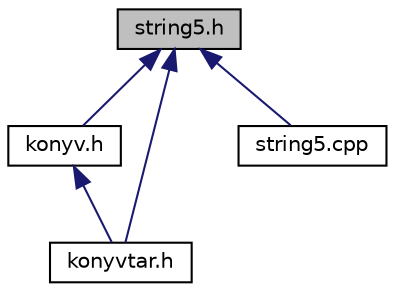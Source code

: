 digraph "string5.h"
{
 // LATEX_PDF_SIZE
  edge [fontname="Helvetica",fontsize="10",labelfontname="Helvetica",labelfontsize="10"];
  node [fontname="Helvetica",fontsize="10",shape=record];
  Node1 [label="string5.h",height=0.2,width=0.4,color="black", fillcolor="grey75", style="filled", fontcolor="black",tooltip=" "];
  Node1 -> Node2 [dir="back",color="midnightblue",fontsize="10",style="solid"];
  Node2 [label="konyv.h",height=0.2,width=0.4,color="black", fillcolor="white", style="filled",URL="$konyv_8h_source.html",tooltip=" "];
  Node2 -> Node3 [dir="back",color="midnightblue",fontsize="10",style="solid"];
  Node3 [label="konyvtar.h",height=0.2,width=0.4,color="black", fillcolor="white", style="filled",URL="$konyvtar_8h_source.html",tooltip=" "];
  Node1 -> Node3 [dir="back",color="midnightblue",fontsize="10",style="solid"];
  Node1 -> Node4 [dir="back",color="midnightblue",fontsize="10",style="solid"];
  Node4 [label="string5.cpp",height=0.2,width=0.4,color="black", fillcolor="white", style="filled",URL="$string5_8cpp.html",tooltip=" "];
}
